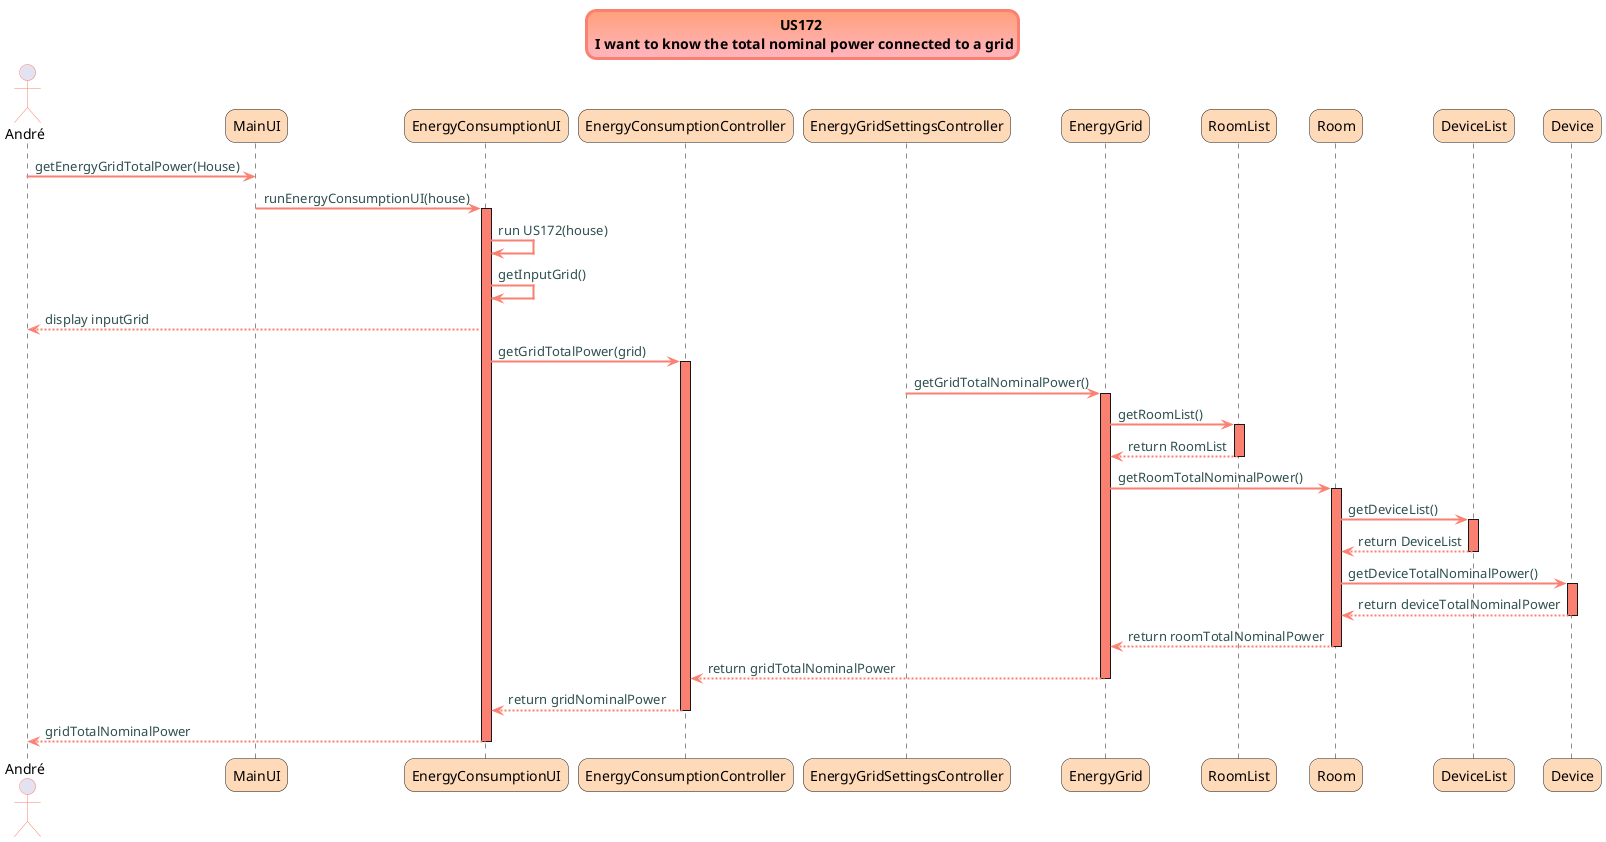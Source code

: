 @startuml

skinparam titleBorderRoundCorner 25
skinparam titleBorderThickness 3
skinparam titleBorderColor salmon
skinparam titleBackgroundColor lightsalmon-lightpink
skinparam FontName Verdana

title US172 \n I want to know the total nominal power connected to a grid

skinparam actor {
	BorderColor salmon
	}

skinparam sequence {
	LifeLineBackgroundColor salmon
	ParticipantBackgroundColor PeachPuff
}

skinparam roundcorner 20

skinparam component {
  arrowThickness 2
  ArrowFontName Verdana
  ArrowColor salmon
  ArrowFontColor darkslategrey
}

actor André
André -> MainUI: getEnergyGridTotalPower(House)
MainUI -> EnergyConsumptionUI: runEnergyConsumptionUI(house)
activate EnergyConsumptionUI
EnergyConsumptionUI -> EnergyConsumptionUI: run US172(house)
EnergyConsumptionUI -> EnergyConsumptionUI: getInputGrid()
André <-- EnergyConsumptionUI: display inputGrid

EnergyConsumptionUI -> EnergyConsumptionController: getGridTotalPower(grid)
activate EnergyConsumptionController
EnergyGridSettingsController -> EnergyGrid: getGridTotalNominalPower()
activate EnergyGrid
EnergyGrid -> RoomList: getRoomList()
activate RoomList
RoomList --> EnergyGrid: return RoomList
deactivate RoomList
EnergyGrid -> Room: getRoomTotalNominalPower()
activate Room
Room -> DeviceList: getDeviceList()
activate DeviceList
DeviceList --> Room: return DeviceList
deactivate DeviceList
Room -> Device: getDeviceTotalNominalPower()
activate Device
Device --> Room: return deviceTotalNominalPower
deactivate Device
Room --> EnergyGrid: return roomTotalNominalPower
deactivate Room
EnergyGrid --> EnergyConsumptionController: return gridTotalNominalPower
deactivate EnergyGrid
EnergyConsumptionController --> EnergyConsumptionUI: return gridNominalPower
deactivate EnergyConsumptionController
EnergyConsumptionUI --> André: gridTotalNominalPower
deactivate EnergyConsumptionUI

@endumlΩ
